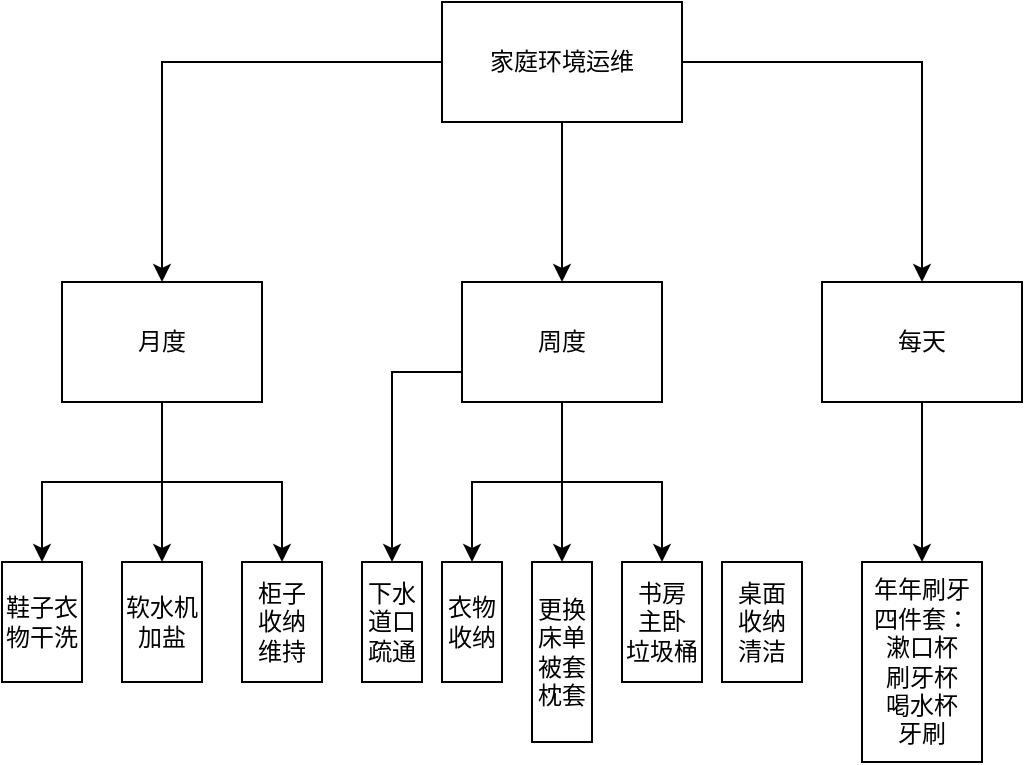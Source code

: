 <mxfile version="28.2.7">
  <diagram name="Page-1" id="Yl9IGZ8WWYpdrZ0I_ylq">
    <mxGraphModel dx="1542" dy="753" grid="1" gridSize="10" guides="1" tooltips="1" connect="1" arrows="1" fold="1" page="1" pageScale="1" pageWidth="850" pageHeight="1100" math="0" shadow="0">
      <root>
        <mxCell id="0" />
        <mxCell id="1" parent="0" />
        <mxCell id="6LBxeDQgSLJ-Q4UMA3kP-3" value="" style="edgeStyle=orthogonalEdgeStyle;rounded=0;orthogonalLoop=1;jettySize=auto;html=1;" parent="1" source="6LBxeDQgSLJ-Q4UMA3kP-1" target="6LBxeDQgSLJ-Q4UMA3kP-2" edge="1">
          <mxGeometry relative="1" as="geometry" />
        </mxCell>
        <mxCell id="6LBxeDQgSLJ-Q4UMA3kP-6" style="edgeStyle=orthogonalEdgeStyle;rounded=0;orthogonalLoop=1;jettySize=auto;html=1;" parent="1" source="6LBxeDQgSLJ-Q4UMA3kP-1" target="6LBxeDQgSLJ-Q4UMA3kP-4" edge="1">
          <mxGeometry relative="1" as="geometry" />
        </mxCell>
        <mxCell id="6LBxeDQgSLJ-Q4UMA3kP-7" style="edgeStyle=orthogonalEdgeStyle;rounded=0;orthogonalLoop=1;jettySize=auto;html=1;entryX=0.5;entryY=0;entryDx=0;entryDy=0;" parent="1" source="6LBxeDQgSLJ-Q4UMA3kP-1" target="6LBxeDQgSLJ-Q4UMA3kP-5" edge="1">
          <mxGeometry relative="1" as="geometry" />
        </mxCell>
        <mxCell id="6LBxeDQgSLJ-Q4UMA3kP-1" value="家庭环境运维" style="rounded=0;whiteSpace=wrap;html=1;" parent="1" vertex="1">
          <mxGeometry x="340" y="70" width="120" height="60" as="geometry" />
        </mxCell>
        <mxCell id="6LBxeDQgSLJ-Q4UMA3kP-10" value="" style="edgeStyle=orthogonalEdgeStyle;rounded=0;orthogonalLoop=1;jettySize=auto;html=1;" parent="1" source="6LBxeDQgSLJ-Q4UMA3kP-2" target="6LBxeDQgSLJ-Q4UMA3kP-9" edge="1">
          <mxGeometry relative="1" as="geometry" />
        </mxCell>
        <mxCell id="6LBxeDQgSLJ-Q4UMA3kP-16" style="edgeStyle=orthogonalEdgeStyle;rounded=0;orthogonalLoop=1;jettySize=auto;html=1;entryX=0.5;entryY=0;entryDx=0;entryDy=0;" parent="1" source="6LBxeDQgSLJ-Q4UMA3kP-2" target="6LBxeDQgSLJ-Q4UMA3kP-15" edge="1">
          <mxGeometry relative="1" as="geometry" />
        </mxCell>
        <mxCell id="6LBxeDQgSLJ-Q4UMA3kP-18" style="edgeStyle=orthogonalEdgeStyle;rounded=0;orthogonalLoop=1;jettySize=auto;html=1;entryX=0.5;entryY=0;entryDx=0;entryDy=0;" parent="1" source="6LBxeDQgSLJ-Q4UMA3kP-2" target="6LBxeDQgSLJ-Q4UMA3kP-17" edge="1">
          <mxGeometry relative="1" as="geometry" />
        </mxCell>
        <mxCell id="6LBxeDQgSLJ-Q4UMA3kP-2" value="月度" style="rounded=0;whiteSpace=wrap;html=1;" parent="1" vertex="1">
          <mxGeometry x="150" y="210" width="100" height="60" as="geometry" />
        </mxCell>
        <mxCell id="6LBxeDQgSLJ-Q4UMA3kP-12" value="" style="edgeStyle=orthogonalEdgeStyle;rounded=0;orthogonalLoop=1;jettySize=auto;html=1;" parent="1" source="6LBxeDQgSLJ-Q4UMA3kP-4" target="6LBxeDQgSLJ-Q4UMA3kP-11" edge="1">
          <mxGeometry relative="1" as="geometry" />
        </mxCell>
        <mxCell id="6LBxeDQgSLJ-Q4UMA3kP-21" style="edgeStyle=orthogonalEdgeStyle;rounded=0;orthogonalLoop=1;jettySize=auto;html=1;entryX=0.5;entryY=0;entryDx=0;entryDy=0;" parent="1" source="6LBxeDQgSLJ-Q4UMA3kP-4" target="6LBxeDQgSLJ-Q4UMA3kP-20" edge="1">
          <mxGeometry relative="1" as="geometry" />
        </mxCell>
        <mxCell id="6LBxeDQgSLJ-Q4UMA3kP-22" style="edgeStyle=orthogonalEdgeStyle;rounded=0;orthogonalLoop=1;jettySize=auto;html=1;entryX=0.5;entryY=0;entryDx=0;entryDy=0;" parent="1" source="6LBxeDQgSLJ-Q4UMA3kP-4" target="6LBxeDQgSLJ-Q4UMA3kP-19" edge="1">
          <mxGeometry relative="1" as="geometry" />
        </mxCell>
        <mxCell id="zSk09bSFv5ajrGUwaBbc-4" style="edgeStyle=orthogonalEdgeStyle;rounded=0;orthogonalLoop=1;jettySize=auto;html=1;entryX=0.5;entryY=0;entryDx=0;entryDy=0;exitX=0;exitY=0.75;exitDx=0;exitDy=0;" edge="1" parent="1" source="6LBxeDQgSLJ-Q4UMA3kP-4" target="zSk09bSFv5ajrGUwaBbc-3">
          <mxGeometry relative="1" as="geometry" />
        </mxCell>
        <mxCell id="6LBxeDQgSLJ-Q4UMA3kP-4" value="周度" style="rounded=0;whiteSpace=wrap;html=1;" parent="1" vertex="1">
          <mxGeometry x="350" y="210" width="100" height="60" as="geometry" />
        </mxCell>
        <mxCell id="zSk09bSFv5ajrGUwaBbc-5" style="edgeStyle=orthogonalEdgeStyle;rounded=0;orthogonalLoop=1;jettySize=auto;html=1;" edge="1" parent="1" source="6LBxeDQgSLJ-Q4UMA3kP-5" target="zSk09bSFv5ajrGUwaBbc-2">
          <mxGeometry relative="1" as="geometry" />
        </mxCell>
        <mxCell id="6LBxeDQgSLJ-Q4UMA3kP-5" value="每天" style="rounded=0;whiteSpace=wrap;html=1;" parent="1" vertex="1">
          <mxGeometry x="530" y="210" width="100" height="60" as="geometry" />
        </mxCell>
        <mxCell id="6LBxeDQgSLJ-Q4UMA3kP-9" value="软水机加盐" style="rounded=0;whiteSpace=wrap;html=1;" parent="1" vertex="1">
          <mxGeometry x="180" y="350" width="40" height="60" as="geometry" />
        </mxCell>
        <mxCell id="6LBxeDQgSLJ-Q4UMA3kP-11" value="更换床单&lt;div&gt;被套&lt;/div&gt;&lt;div&gt;枕套&lt;/div&gt;" style="rounded=0;whiteSpace=wrap;html=1;" parent="1" vertex="1">
          <mxGeometry x="385" y="350" width="30" height="90" as="geometry" />
        </mxCell>
        <mxCell id="6LBxeDQgSLJ-Q4UMA3kP-15" value="鞋子衣物干洗" style="rounded=0;whiteSpace=wrap;html=1;" parent="1" vertex="1">
          <mxGeometry x="120" y="350" width="40" height="60" as="geometry" />
        </mxCell>
        <mxCell id="6LBxeDQgSLJ-Q4UMA3kP-17" value="&lt;div&gt;柜子&lt;/div&gt;收纳&lt;div&gt;维持&lt;/div&gt;" style="rounded=0;whiteSpace=wrap;html=1;" parent="1" vertex="1">
          <mxGeometry x="240" y="350" width="40" height="60" as="geometry" />
        </mxCell>
        <mxCell id="6LBxeDQgSLJ-Q4UMA3kP-19" value="衣物收纳" style="rounded=0;whiteSpace=wrap;html=1;" parent="1" vertex="1">
          <mxGeometry x="340" y="350" width="30" height="60" as="geometry" />
        </mxCell>
        <mxCell id="6LBxeDQgSLJ-Q4UMA3kP-20" value="书房&lt;div&gt;主卧&lt;/div&gt;&lt;div&gt;垃圾桶&lt;/div&gt;" style="rounded=0;whiteSpace=wrap;html=1;" parent="1" vertex="1">
          <mxGeometry x="430" y="350" width="40" height="60" as="geometry" />
        </mxCell>
        <mxCell id="zSk09bSFv5ajrGUwaBbc-2" value="&lt;div&gt;年年刷牙四件套：&lt;/div&gt;漱口杯&lt;div&gt;刷牙杯&lt;/div&gt;&lt;div&gt;喝水杯&lt;/div&gt;&lt;div&gt;牙刷&lt;/div&gt;" style="rounded=0;whiteSpace=wrap;html=1;" vertex="1" parent="1">
          <mxGeometry x="550" y="350" width="60" height="100" as="geometry" />
        </mxCell>
        <mxCell id="zSk09bSFv5ajrGUwaBbc-3" value="下水道口疏通" style="rounded=0;whiteSpace=wrap;html=1;" vertex="1" parent="1">
          <mxGeometry x="300" y="350" width="30" height="60" as="geometry" />
        </mxCell>
        <mxCell id="zSk09bSFv5ajrGUwaBbc-7" value="桌面&lt;div&gt;收纳&lt;/div&gt;&lt;div&gt;清洁&lt;/div&gt;" style="rounded=0;whiteSpace=wrap;html=1;" vertex="1" parent="1">
          <mxGeometry x="480" y="350" width="40" height="60" as="geometry" />
        </mxCell>
      </root>
    </mxGraphModel>
  </diagram>
</mxfile>
